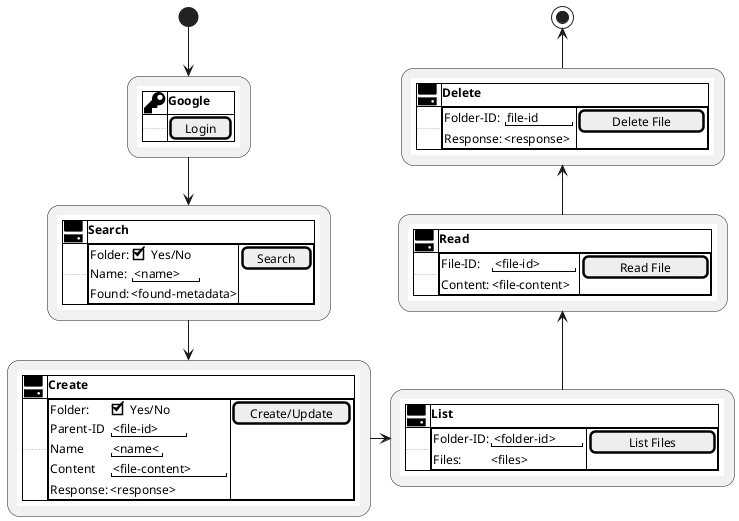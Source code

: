 @startuml


(*) -down-> "
{{
salt
{# 
  <size:32><&key></size> | **Google**
 ... | [ Login ]
}
}} 
" as login

login -down-> "
{{
salt
{# 
  <size:32><&hard-drive></size> | **Search**
  ... | {#
      {
       Folder: | [X] Yes/No
       Name: | "  <name>"
       Found: | <found-metadata>
      } | [ Search ]
  }
}
}} 
" as search

search -down-> "
{{
salt
{# 
  <size:32><&hard-drive></size> | **Create**
  ... | {#
  {
   Folder: | [X] Yes/No
   Parent-ID | "<file-id>"
   Name | "<name<"
   Content | "<file-content>"
   Response: | <response>
   } | [ Create/Update]
  }
}
}} 
" as create

create -right-> "
{{
salt
{# 
  <size:32><&hard-drive></size> | **List**
  ... | {#
  {
   Folder-ID: | "<folder-id>"
   Files: | <files>
  } | [ List Files    ]
  }
}
}} 
" as list

list -up-> "
{{
salt
{# 
  <size:32><&hard-drive></size> | **Read**
  ... | {#
  
  {
    File-ID: | " <file-id>"
    Content: | <file-content>
  } | [ Read File     ]
  
  }
}
}} 
" as read

read -up-> "
{{
salt
{# 
  <size:32><&hard-drive></size> | **Delete**
  ... | {#
  
  { 
   Folder-ID: | " file-id" 
   Response: | <response>
  } |  [ Delete File   ]
  
  
  }
}
}} 
" as delete

delete -up-> (*)

@enduml
